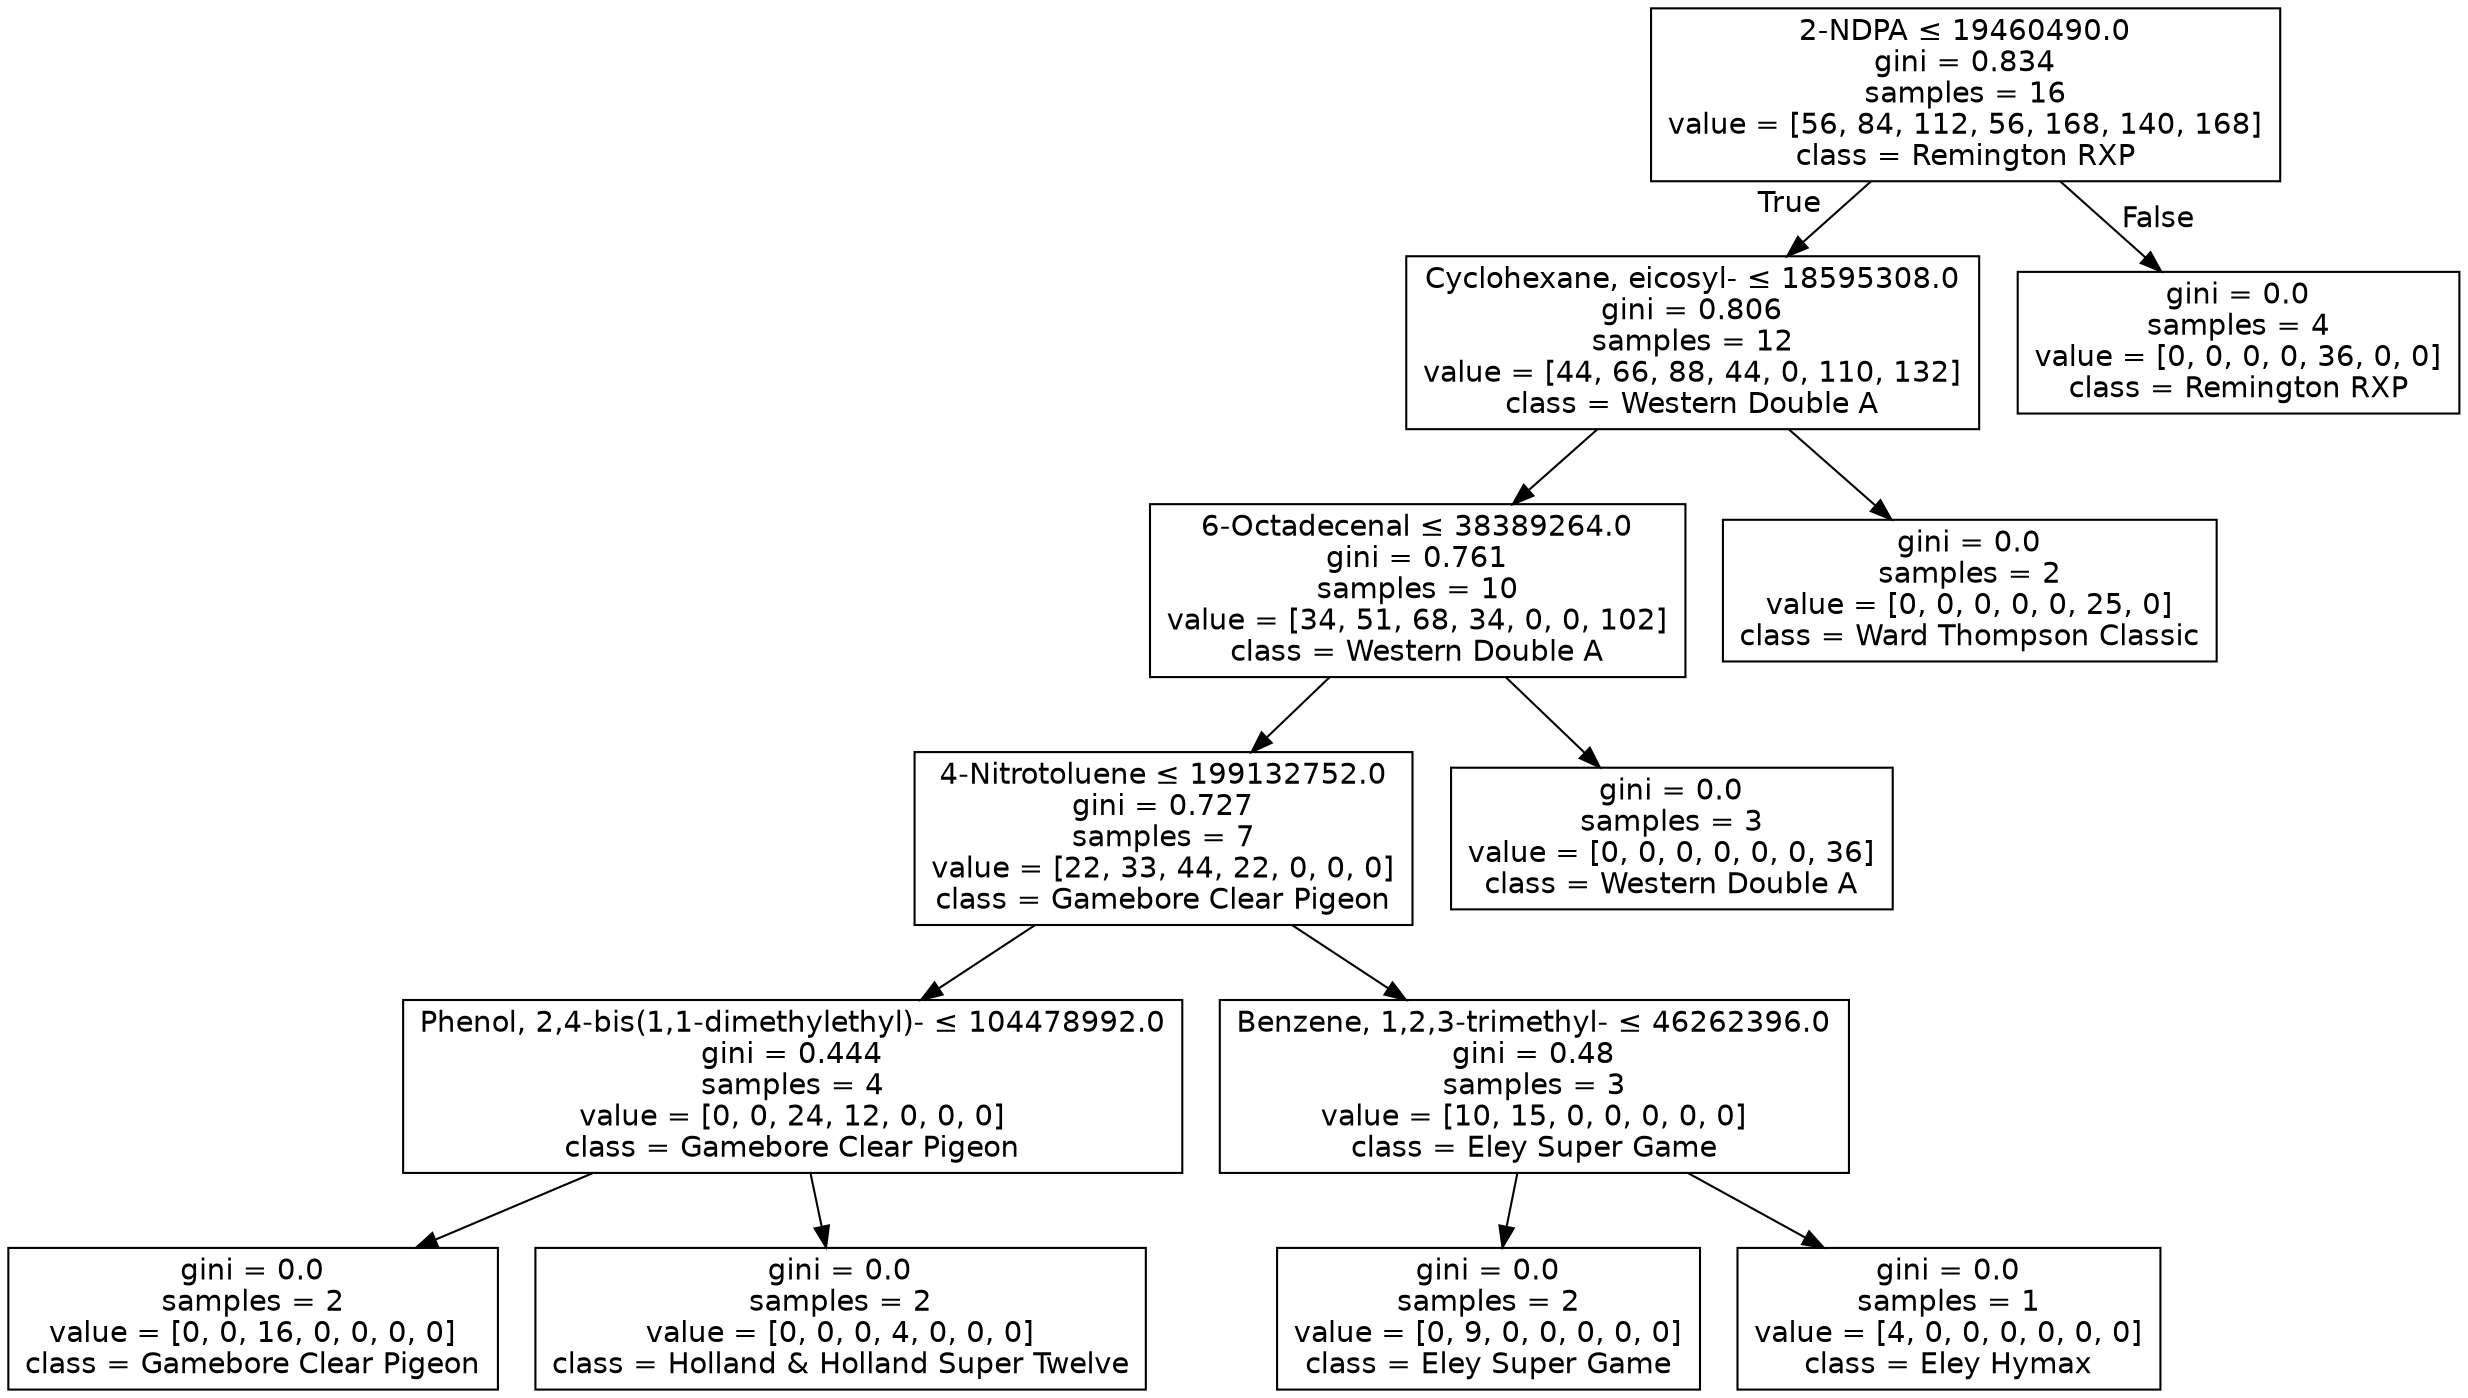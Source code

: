 digraph Tree {
node [shape=box, fontname="helvetica"] ;
edge [fontname="helvetica"] ;
0 [label=<2-NDPA &le; 19460490.0<br/>gini = 0.834<br/>samples = 16<br/>value = [56, 84, 112, 56, 168, 140, 168]<br/>class = Remington RXP>] ;
1 [label=<Cyclohexane, eicosyl- &le; 18595308.0<br/>gini = 0.806<br/>samples = 12<br/>value = [44, 66, 88, 44, 0, 110, 132]<br/>class = Western Double A>] ;
0 -> 1 [labeldistance=2.5, labelangle=45, headlabel="True"] ;
2 [label=<6-Octadecenal &le; 38389264.0<br/>gini = 0.761<br/>samples = 10<br/>value = [34, 51, 68, 34, 0, 0, 102]<br/>class = Western Double A>] ;
1 -> 2 ;
3 [label=<4-Nitrotoluene &le; 199132752.0<br/>gini = 0.727<br/>samples = 7<br/>value = [22, 33, 44, 22, 0, 0, 0]<br/>class = Gamebore Clear Pigeon>] ;
2 -> 3 ;
4 [label=<Phenol, 2,4-bis(1,1-dimethylethyl)- &le; 104478992.0<br/>gini = 0.444<br/>samples = 4<br/>value = [0, 0, 24, 12, 0, 0, 0]<br/>class = Gamebore Clear Pigeon>] ;
3 -> 4 ;
5 [label=<gini = 0.0<br/>samples = 2<br/>value = [0, 0, 16, 0, 0, 0, 0]<br/>class = Gamebore Clear Pigeon>] ;
4 -> 5 ;
6 [label=<gini = 0.0<br/>samples = 2<br/>value = [0, 0, 0, 4, 0, 0, 0]<br/>class = Holland &amp; Holland Super Twelve>] ;
4 -> 6 ;
7 [label=<Benzene, 1,2,3-trimethyl- &le; 46262396.0<br/>gini = 0.48<br/>samples = 3<br/>value = [10, 15, 0, 0, 0, 0, 0]<br/>class = Eley Super Game>] ;
3 -> 7 ;
8 [label=<gini = 0.0<br/>samples = 2<br/>value = [0, 9, 0, 0, 0, 0, 0]<br/>class = Eley Super Game>] ;
7 -> 8 ;
9 [label=<gini = 0.0<br/>samples = 1<br/>value = [4, 0, 0, 0, 0, 0, 0]<br/>class = Eley Hymax>] ;
7 -> 9 ;
10 [label=<gini = 0.0<br/>samples = 3<br/>value = [0, 0, 0, 0, 0, 0, 36]<br/>class = Western Double A>] ;
2 -> 10 ;
11 [label=<gini = 0.0<br/>samples = 2<br/>value = [0, 0, 0, 0, 0, 25, 0]<br/>class = Ward Thompson Classic>] ;
1 -> 11 ;
12 [label=<gini = 0.0<br/>samples = 4<br/>value = [0, 0, 0, 0, 36, 0, 0]<br/>class = Remington RXP>] ;
0 -> 12 [labeldistance=2.5, labelangle=-45, headlabel="False"] ;
}
